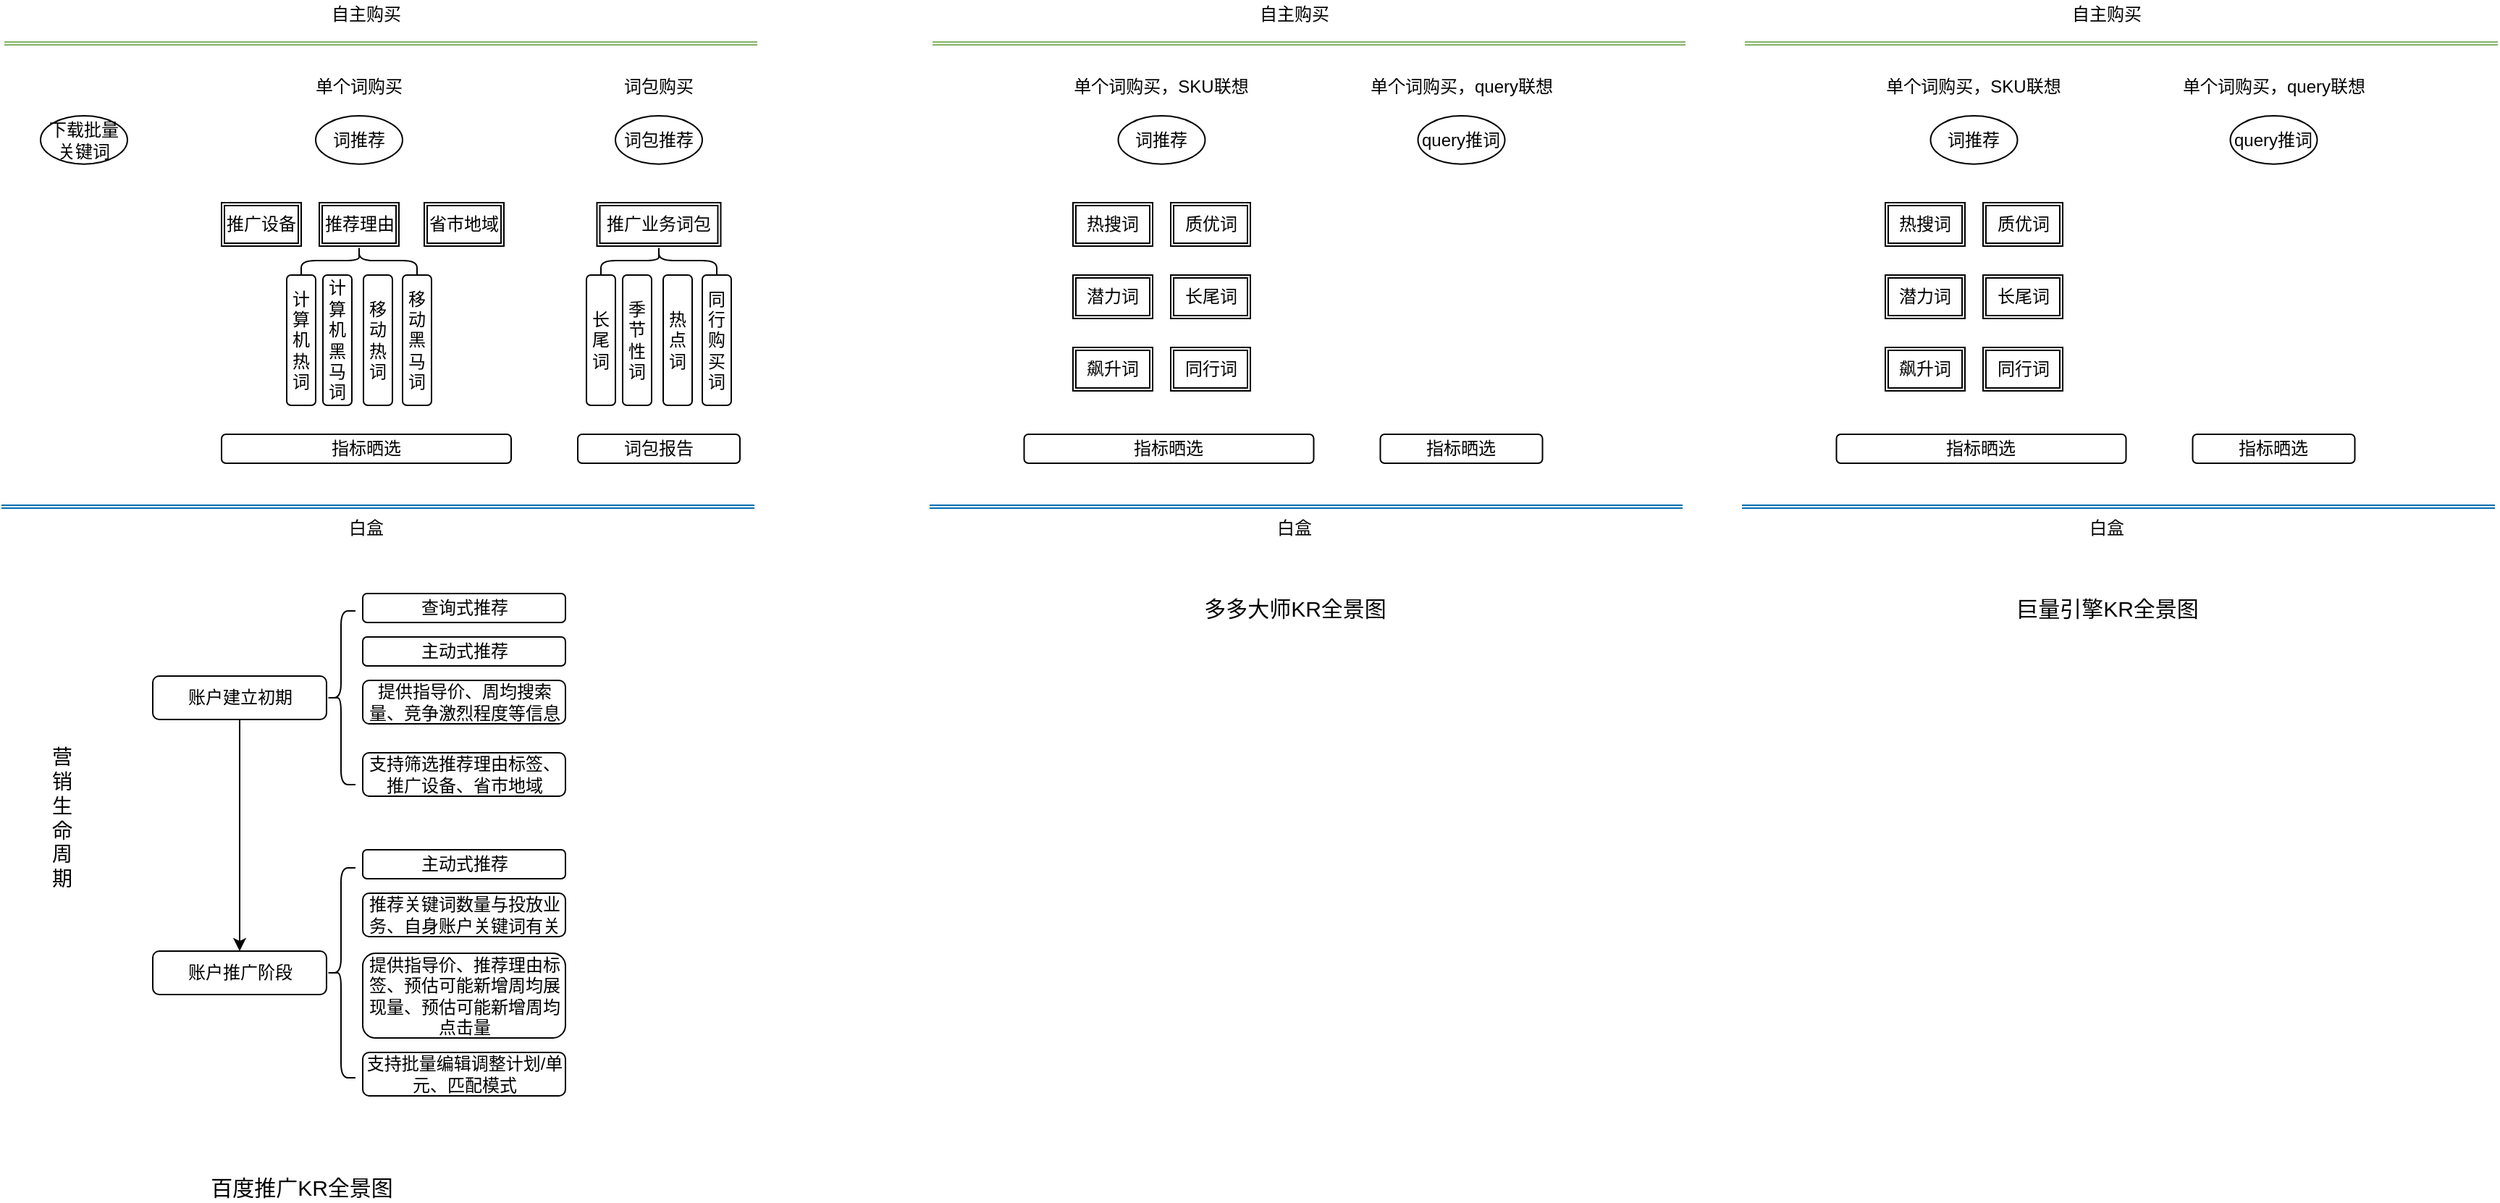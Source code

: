<mxfile version="14.4.2" type="github">
  <diagram id="C58wniKrapcQ-cjKH00h" name="Page-1">
    <mxGraphModel dx="1638" dy="743" grid="1" gridSize="10" guides="1" tooltips="1" connect="1" arrows="1" fold="1" page="1" pageScale="1" pageWidth="827" pageHeight="1169" math="0" shadow="0">
      <root>
        <mxCell id="0" />
        <mxCell id="1" parent="0" />
        <mxCell id="LFIR5Tasnli8CIpFmkzX-3" value="" style="shape=link;html=1;width=2;fillColor=#d5e8d4;strokeColor=#82b366;" edge="1" parent="1">
          <mxGeometry width="100" relative="1" as="geometry">
            <mxPoint x="80" y="240" as="sourcePoint" />
            <mxPoint x="600" y="240" as="targetPoint" />
          </mxGeometry>
        </mxCell>
        <mxCell id="LFIR5Tasnli8CIpFmkzX-5" value="自主购买" style="rounded=1;whiteSpace=wrap;html=1;strokeColor=none;" vertex="1" parent="1">
          <mxGeometry x="295" y="210" width="70" height="20" as="geometry" />
        </mxCell>
        <mxCell id="LFIR5Tasnli8CIpFmkzX-8" value="单个词购买" style="rounded=1;whiteSpace=wrap;html=1;strokeColor=none;" vertex="1" parent="1">
          <mxGeometry x="290" y="260" width="70" height="20" as="geometry" />
        </mxCell>
        <mxCell id="LFIR5Tasnli8CIpFmkzX-10" value="词包推荐" style="ellipse;whiteSpace=wrap;html=1;" vertex="1" parent="1">
          <mxGeometry x="502" y="290" width="60" height="33.33" as="geometry" />
        </mxCell>
        <mxCell id="LFIR5Tasnli8CIpFmkzX-11" value="词推荐" style="ellipse;whiteSpace=wrap;html=1;" vertex="1" parent="1">
          <mxGeometry x="295" y="290" width="60" height="33.33" as="geometry" />
        </mxCell>
        <mxCell id="LFIR5Tasnli8CIpFmkzX-12" value="推荐理由" style="shape=ext;double=1;rounded=0;whiteSpace=wrap;html=1;" vertex="1" parent="1">
          <mxGeometry x="297.5" y="350" width="55" height="30" as="geometry" />
        </mxCell>
        <mxCell id="LFIR5Tasnli8CIpFmkzX-14" value="" style="shape=curlyBracket;whiteSpace=wrap;html=1;rounded=1;rotation=90;" vertex="1" parent="1">
          <mxGeometry x="315" y="350" width="20" height="80" as="geometry" />
        </mxCell>
        <mxCell id="LFIR5Tasnli8CIpFmkzX-15" value="推广设备" style="shape=ext;double=1;rounded=0;whiteSpace=wrap;html=1;" vertex="1" parent="1">
          <mxGeometry x="230" y="350" width="55" height="30" as="geometry" />
        </mxCell>
        <mxCell id="LFIR5Tasnli8CIpFmkzX-16" value="省市地域" style="shape=ext;double=1;rounded=0;whiteSpace=wrap;html=1;" vertex="1" parent="1">
          <mxGeometry x="370" y="350" width="55" height="30" as="geometry" />
        </mxCell>
        <mxCell id="LFIR5Tasnli8CIpFmkzX-31" value="计算机黑马词" style="rounded=1;whiteSpace=wrap;html=1;" vertex="1" parent="1">
          <mxGeometry x="300" y="400" width="20" height="90" as="geometry" />
        </mxCell>
        <mxCell id="LFIR5Tasnli8CIpFmkzX-34" value="计算机热词" style="rounded=1;whiteSpace=wrap;html=1;" vertex="1" parent="1">
          <mxGeometry x="275" y="400" width="20" height="90" as="geometry" />
        </mxCell>
        <mxCell id="LFIR5Tasnli8CIpFmkzX-35" value="移动热词" style="rounded=1;whiteSpace=wrap;html=1;" vertex="1" parent="1">
          <mxGeometry x="328" y="400" width="20" height="90" as="geometry" />
        </mxCell>
        <mxCell id="LFIR5Tasnli8CIpFmkzX-36" value="移动黑马词" style="rounded=1;whiteSpace=wrap;html=1;" vertex="1" parent="1">
          <mxGeometry x="355" y="400" width="20" height="90" as="geometry" />
        </mxCell>
        <mxCell id="LFIR5Tasnli8CIpFmkzX-37" value="指标晒选" style="rounded=1;whiteSpace=wrap;html=1;" vertex="1" parent="1">
          <mxGeometry x="230" y="510" width="200" height="20" as="geometry" />
        </mxCell>
        <mxCell id="LFIR5Tasnli8CIpFmkzX-47" value="推广业务词包" style="shape=ext;double=1;rounded=0;whiteSpace=wrap;html=1;" vertex="1" parent="1">
          <mxGeometry x="489.25" y="350" width="85.5" height="30" as="geometry" />
        </mxCell>
        <mxCell id="LFIR5Tasnli8CIpFmkzX-48" value="季节性词" style="rounded=1;whiteSpace=wrap;html=1;" vertex="1" parent="1">
          <mxGeometry x="507" y="400" width="20" height="90" as="geometry" />
        </mxCell>
        <mxCell id="LFIR5Tasnli8CIpFmkzX-49" value="长尾词" style="rounded=1;whiteSpace=wrap;html=1;" vertex="1" parent="1">
          <mxGeometry x="482" y="400" width="20" height="90" as="geometry" />
        </mxCell>
        <mxCell id="LFIR5Tasnli8CIpFmkzX-50" value="热点词" style="rounded=1;whiteSpace=wrap;html=1;" vertex="1" parent="1">
          <mxGeometry x="535" y="400" width="20" height="90" as="geometry" />
        </mxCell>
        <mxCell id="LFIR5Tasnli8CIpFmkzX-51" value="同行购买词" style="rounded=1;whiteSpace=wrap;html=1;" vertex="1" parent="1">
          <mxGeometry x="562" y="400" width="20" height="90" as="geometry" />
        </mxCell>
        <mxCell id="LFIR5Tasnli8CIpFmkzX-52" value="" style="shape=curlyBracket;whiteSpace=wrap;html=1;rounded=1;rotation=90;" vertex="1" parent="1">
          <mxGeometry x="522" y="350" width="20" height="80" as="geometry" />
        </mxCell>
        <mxCell id="LFIR5Tasnli8CIpFmkzX-53" value="词包报告" style="rounded=1;whiteSpace=wrap;html=1;" vertex="1" parent="1">
          <mxGeometry x="476" y="510" width="112" height="20" as="geometry" />
        </mxCell>
        <mxCell id="LFIR5Tasnli8CIpFmkzX-66" value="下载批量关键词" style="ellipse;whiteSpace=wrap;html=1;" vertex="1" parent="1">
          <mxGeometry x="105" y="290" width="60" height="33.33" as="geometry" />
        </mxCell>
        <mxCell id="LFIR5Tasnli8CIpFmkzX-77" style="edgeStyle=orthogonalEdgeStyle;rounded=0;orthogonalLoop=1;jettySize=auto;html=1;exitX=0.5;exitY=1;exitDx=0;exitDy=0;entryX=0.5;entryY=0;entryDx=0;entryDy=0;" edge="1" parent="1" source="LFIR5Tasnli8CIpFmkzX-75" target="LFIR5Tasnli8CIpFmkzX-76">
          <mxGeometry relative="1" as="geometry" />
        </mxCell>
        <mxCell id="LFIR5Tasnli8CIpFmkzX-75" value="账户建立初期" style="rounded=1;whiteSpace=wrap;html=1;" vertex="1" parent="1">
          <mxGeometry x="182.5" y="677" width="120" height="30" as="geometry" />
        </mxCell>
        <mxCell id="LFIR5Tasnli8CIpFmkzX-76" value="账户推广阶段" style="rounded=1;whiteSpace=wrap;html=1;" vertex="1" parent="1">
          <mxGeometry x="182.5" y="867" width="120" height="30" as="geometry" />
        </mxCell>
        <mxCell id="LFIR5Tasnli8CIpFmkzX-78" value="" style="shape=link;html=1;width=2;fillColor=#1ba1e2;strokeColor=#006EAF;" edge="1" parent="1">
          <mxGeometry width="100" relative="1" as="geometry">
            <mxPoint x="78" y="560" as="sourcePoint" />
            <mxPoint x="598" y="560" as="targetPoint" />
          </mxGeometry>
        </mxCell>
        <mxCell id="LFIR5Tasnli8CIpFmkzX-79" value="查询式推荐" style="rounded=1;whiteSpace=wrap;html=1;" vertex="1" parent="1">
          <mxGeometry x="327.5" y="620" width="140" height="20" as="geometry" />
        </mxCell>
        <mxCell id="LFIR5Tasnli8CIpFmkzX-80" value="主动式推荐" style="rounded=1;whiteSpace=wrap;html=1;" vertex="1" parent="1">
          <mxGeometry x="327.5" y="650" width="140" height="20" as="geometry" />
        </mxCell>
        <mxCell id="LFIR5Tasnli8CIpFmkzX-81" value="提供指导价、周均搜索量、竞争激烈程度等信息" style="rounded=1;whiteSpace=wrap;html=1;" vertex="1" parent="1">
          <mxGeometry x="327.5" y="680" width="140" height="30" as="geometry" />
        </mxCell>
        <mxCell id="LFIR5Tasnli8CIpFmkzX-84" value="支持筛选推荐理由标签、推广设备、省市地域" style="rounded=1;whiteSpace=wrap;html=1;" vertex="1" parent="1">
          <mxGeometry x="327.5" y="730" width="140" height="30" as="geometry" />
        </mxCell>
        <mxCell id="LFIR5Tasnli8CIpFmkzX-85" value="" style="shape=curlyBracket;whiteSpace=wrap;html=1;rounded=1;" vertex="1" parent="1">
          <mxGeometry x="302.5" y="632" width="20" height="120" as="geometry" />
        </mxCell>
        <mxCell id="LFIR5Tasnli8CIpFmkzX-86" value="主动式推荐" style="rounded=1;whiteSpace=wrap;html=1;" vertex="1" parent="1">
          <mxGeometry x="327.5" y="797" width="140" height="20" as="geometry" />
        </mxCell>
        <mxCell id="LFIR5Tasnli8CIpFmkzX-87" value="推荐关键词数量与投放业务、自身账户关键词有关" style="rounded=1;whiteSpace=wrap;html=1;" vertex="1" parent="1">
          <mxGeometry x="327.5" y="827" width="140" height="30" as="geometry" />
        </mxCell>
        <mxCell id="LFIR5Tasnli8CIpFmkzX-88" value="支持批量编辑调整计划/单元、匹配模式" style="rounded=1;whiteSpace=wrap;html=1;" vertex="1" parent="1">
          <mxGeometry x="327.5" y="937" width="140" height="30" as="geometry" />
        </mxCell>
        <mxCell id="LFIR5Tasnli8CIpFmkzX-89" value="提供指导价、推荐理由标签、预估可能新增周均展现量、预估可能新增周均点击量" style="rounded=1;whiteSpace=wrap;html=1;" vertex="1" parent="1">
          <mxGeometry x="327.5" y="868.5" width="140" height="58.5" as="geometry" />
        </mxCell>
        <mxCell id="LFIR5Tasnli8CIpFmkzX-90" value="" style="shape=curlyBracket;whiteSpace=wrap;html=1;rounded=1;" vertex="1" parent="1">
          <mxGeometry x="302.5" y="809.5" width="20" height="145" as="geometry" />
        </mxCell>
        <mxCell id="LFIR5Tasnli8CIpFmkzX-93" value="词包购买" style="rounded=1;whiteSpace=wrap;html=1;strokeColor=none;" vertex="1" parent="1">
          <mxGeometry x="497" y="260" width="70" height="20" as="geometry" />
        </mxCell>
        <mxCell id="LFIR5Tasnli8CIpFmkzX-94" value="白盒" style="rounded=1;whiteSpace=wrap;html=1;strokeColor=none;" vertex="1" parent="1">
          <mxGeometry x="295" y="565" width="70" height="20" as="geometry" />
        </mxCell>
        <mxCell id="LFIR5Tasnli8CIpFmkzX-96" value="" style="shape=link;html=1;width=2;fillColor=#d5e8d4;strokeColor=#82b366;" edge="1" parent="1">
          <mxGeometry width="100" relative="1" as="geometry">
            <mxPoint x="721" y="240" as="sourcePoint" />
            <mxPoint x="1241" y="240" as="targetPoint" />
          </mxGeometry>
        </mxCell>
        <mxCell id="LFIR5Tasnli8CIpFmkzX-97" value="自主购买" style="rounded=1;whiteSpace=wrap;html=1;strokeColor=none;" vertex="1" parent="1">
          <mxGeometry x="936" y="210" width="70" height="20" as="geometry" />
        </mxCell>
        <mxCell id="LFIR5Tasnli8CIpFmkzX-98" value="单个词购买，SKU联想" style="rounded=1;whiteSpace=wrap;html=1;strokeColor=none;" vertex="1" parent="1">
          <mxGeometry x="814.25" y="260" width="130" height="20" as="geometry" />
        </mxCell>
        <mxCell id="LFIR5Tasnli8CIpFmkzX-99" value="query推词" style="ellipse;whiteSpace=wrap;html=1;" vertex="1" parent="1">
          <mxGeometry x="1056.25" y="290" width="60" height="33.33" as="geometry" />
        </mxCell>
        <mxCell id="LFIR5Tasnli8CIpFmkzX-100" value="词推荐" style="ellipse;whiteSpace=wrap;html=1;" vertex="1" parent="1">
          <mxGeometry x="849.25" y="290" width="60" height="33.33" as="geometry" />
        </mxCell>
        <mxCell id="LFIR5Tasnli8CIpFmkzX-101" value="质优词" style="shape=ext;double=1;rounded=0;whiteSpace=wrap;html=1;" vertex="1" parent="1">
          <mxGeometry x="885.5" y="350" width="55" height="30" as="geometry" />
        </mxCell>
        <mxCell id="LFIR5Tasnli8CIpFmkzX-102" value="热搜词" style="shape=ext;double=1;rounded=0;whiteSpace=wrap;html=1;" vertex="1" parent="1">
          <mxGeometry x="818" y="350" width="55" height="30" as="geometry" />
        </mxCell>
        <mxCell id="LFIR5Tasnli8CIpFmkzX-103" value="飙升词" style="shape=ext;double=1;rounded=0;whiteSpace=wrap;html=1;" vertex="1" parent="1">
          <mxGeometry x="818" y="450" width="55" height="30" as="geometry" />
        </mxCell>
        <mxCell id="LFIR5Tasnli8CIpFmkzX-104" value="指标晒选" style="rounded=1;whiteSpace=wrap;html=1;" vertex="1" parent="1">
          <mxGeometry x="784.25" y="510" width="200" height="20" as="geometry" />
        </mxCell>
        <mxCell id="LFIR5Tasnli8CIpFmkzX-105" value="指标晒选" style="rounded=1;whiteSpace=wrap;html=1;" vertex="1" parent="1">
          <mxGeometry x="1030.25" y="510" width="112" height="20" as="geometry" />
        </mxCell>
        <mxCell id="LFIR5Tasnli8CIpFmkzX-106" value="" style="shape=link;html=1;width=2;fillColor=#1ba1e2;strokeColor=#006EAF;" edge="1" parent="1">
          <mxGeometry width="100" relative="1" as="geometry">
            <mxPoint x="719" y="560" as="sourcePoint" />
            <mxPoint x="1239" y="560" as="targetPoint" />
          </mxGeometry>
        </mxCell>
        <mxCell id="LFIR5Tasnli8CIpFmkzX-107" value="单个词购买，query联想" style="rounded=1;whiteSpace=wrap;html=1;strokeColor=none;" vertex="1" parent="1">
          <mxGeometry x="1014.75" y="260" width="143" height="20" as="geometry" />
        </mxCell>
        <mxCell id="LFIR5Tasnli8CIpFmkzX-108" value="白盒" style="rounded=1;whiteSpace=wrap;html=1;strokeColor=none;" vertex="1" parent="1">
          <mxGeometry x="936" y="565" width="70" height="20" as="geometry" />
        </mxCell>
        <mxCell id="LFIR5Tasnli8CIpFmkzX-109" value="潜力词" style="shape=ext;double=1;rounded=0;whiteSpace=wrap;html=1;" vertex="1" parent="1">
          <mxGeometry x="818" y="400" width="55" height="30" as="geometry" />
        </mxCell>
        <mxCell id="LFIR5Tasnli8CIpFmkzX-110" value="长尾词" style="shape=ext;double=1;rounded=0;whiteSpace=wrap;html=1;" vertex="1" parent="1">
          <mxGeometry x="885.5" y="400" width="55" height="30" as="geometry" />
        </mxCell>
        <mxCell id="LFIR5Tasnli8CIpFmkzX-111" value="同行词" style="shape=ext;double=1;rounded=0;whiteSpace=wrap;html=1;" vertex="1" parent="1">
          <mxGeometry x="885.5" y="450" width="55" height="30" as="geometry" />
        </mxCell>
        <mxCell id="LFIR5Tasnli8CIpFmkzX-112" value="&lt;font style=&quot;font-size: 15px&quot;&gt;百度推广KR全景图&lt;/font&gt;" style="rounded=1;whiteSpace=wrap;html=1;strokeColor=none;" vertex="1" parent="1">
          <mxGeometry x="167.5" y="1020" width="235" height="20" as="geometry" />
        </mxCell>
        <mxCell id="LFIR5Tasnli8CIpFmkzX-113" value="&lt;font style=&quot;font-size: 14px&quot;&gt;营销生命周期&lt;/font&gt;" style="rounded=1;whiteSpace=wrap;html=1;strokeColor=none;" vertex="1" parent="1">
          <mxGeometry x="110" y="730" width="20" height="90" as="geometry" />
        </mxCell>
        <mxCell id="LFIR5Tasnli8CIpFmkzX-114" value="&lt;font style=&quot;font-size: 15px&quot;&gt;多多大师KR全景图&lt;/font&gt;" style="rounded=1;whiteSpace=wrap;html=1;strokeColor=none;" vertex="1" parent="1">
          <mxGeometry x="853.5" y="620" width="235" height="20" as="geometry" />
        </mxCell>
        <mxCell id="LFIR5Tasnli8CIpFmkzX-115" value="" style="shape=link;html=1;width=2;fillColor=#d5e8d4;strokeColor=#82b366;" edge="1" parent="1">
          <mxGeometry width="100" relative="1" as="geometry">
            <mxPoint x="1282" y="240" as="sourcePoint" />
            <mxPoint x="1802" y="240" as="targetPoint" />
          </mxGeometry>
        </mxCell>
        <mxCell id="LFIR5Tasnli8CIpFmkzX-116" value="自主购买" style="rounded=1;whiteSpace=wrap;html=1;strokeColor=none;" vertex="1" parent="1">
          <mxGeometry x="1497" y="210" width="70" height="20" as="geometry" />
        </mxCell>
        <mxCell id="LFIR5Tasnli8CIpFmkzX-117" value="单个词购买，SKU联想" style="rounded=1;whiteSpace=wrap;html=1;strokeColor=none;" vertex="1" parent="1">
          <mxGeometry x="1375.25" y="260" width="130" height="20" as="geometry" />
        </mxCell>
        <mxCell id="LFIR5Tasnli8CIpFmkzX-118" value="query推词" style="ellipse;whiteSpace=wrap;html=1;" vertex="1" parent="1">
          <mxGeometry x="1617.25" y="290" width="60" height="33.33" as="geometry" />
        </mxCell>
        <mxCell id="LFIR5Tasnli8CIpFmkzX-119" value="词推荐" style="ellipse;whiteSpace=wrap;html=1;" vertex="1" parent="1">
          <mxGeometry x="1410.25" y="290" width="60" height="33.33" as="geometry" />
        </mxCell>
        <mxCell id="LFIR5Tasnli8CIpFmkzX-120" value="质优词" style="shape=ext;double=1;rounded=0;whiteSpace=wrap;html=1;" vertex="1" parent="1">
          <mxGeometry x="1446.5" y="350" width="55" height="30" as="geometry" />
        </mxCell>
        <mxCell id="LFIR5Tasnli8CIpFmkzX-121" value="热搜词" style="shape=ext;double=1;rounded=0;whiteSpace=wrap;html=1;" vertex="1" parent="1">
          <mxGeometry x="1379" y="350" width="55" height="30" as="geometry" />
        </mxCell>
        <mxCell id="LFIR5Tasnli8CIpFmkzX-122" value="飙升词" style="shape=ext;double=1;rounded=0;whiteSpace=wrap;html=1;" vertex="1" parent="1">
          <mxGeometry x="1379" y="450" width="55" height="30" as="geometry" />
        </mxCell>
        <mxCell id="LFIR5Tasnli8CIpFmkzX-123" value="指标晒选" style="rounded=1;whiteSpace=wrap;html=1;" vertex="1" parent="1">
          <mxGeometry x="1345.25" y="510" width="200" height="20" as="geometry" />
        </mxCell>
        <mxCell id="LFIR5Tasnli8CIpFmkzX-124" value="指标晒选" style="rounded=1;whiteSpace=wrap;html=1;" vertex="1" parent="1">
          <mxGeometry x="1591.25" y="510" width="112" height="20" as="geometry" />
        </mxCell>
        <mxCell id="LFIR5Tasnli8CIpFmkzX-125" value="" style="shape=link;html=1;width=2;fillColor=#1ba1e2;strokeColor=#006EAF;" edge="1" parent="1">
          <mxGeometry width="100" relative="1" as="geometry">
            <mxPoint x="1280" y="560" as="sourcePoint" />
            <mxPoint x="1800" y="560" as="targetPoint" />
          </mxGeometry>
        </mxCell>
        <mxCell id="LFIR5Tasnli8CIpFmkzX-126" value="单个词购买，query联想" style="rounded=1;whiteSpace=wrap;html=1;strokeColor=none;" vertex="1" parent="1">
          <mxGeometry x="1575.75" y="260" width="143" height="20" as="geometry" />
        </mxCell>
        <mxCell id="LFIR5Tasnli8CIpFmkzX-127" value="白盒" style="rounded=1;whiteSpace=wrap;html=1;strokeColor=none;" vertex="1" parent="1">
          <mxGeometry x="1497" y="565" width="70" height="20" as="geometry" />
        </mxCell>
        <mxCell id="LFIR5Tasnli8CIpFmkzX-128" value="潜力词" style="shape=ext;double=1;rounded=0;whiteSpace=wrap;html=1;" vertex="1" parent="1">
          <mxGeometry x="1379" y="400" width="55" height="30" as="geometry" />
        </mxCell>
        <mxCell id="LFIR5Tasnli8CIpFmkzX-129" value="长尾词" style="shape=ext;double=1;rounded=0;whiteSpace=wrap;html=1;" vertex="1" parent="1">
          <mxGeometry x="1446.5" y="400" width="55" height="30" as="geometry" />
        </mxCell>
        <mxCell id="LFIR5Tasnli8CIpFmkzX-130" value="同行词" style="shape=ext;double=1;rounded=0;whiteSpace=wrap;html=1;" vertex="1" parent="1">
          <mxGeometry x="1446.5" y="450" width="55" height="30" as="geometry" />
        </mxCell>
        <mxCell id="LFIR5Tasnli8CIpFmkzX-131" value="&lt;font style=&quot;font-size: 15px&quot;&gt;巨量引擎KR全景图&lt;/font&gt;" style="rounded=1;whiteSpace=wrap;html=1;strokeColor=none;" vertex="1" parent="1">
          <mxGeometry x="1414.5" y="620" width="235" height="20" as="geometry" />
        </mxCell>
      </root>
    </mxGraphModel>
  </diagram>
</mxfile>
